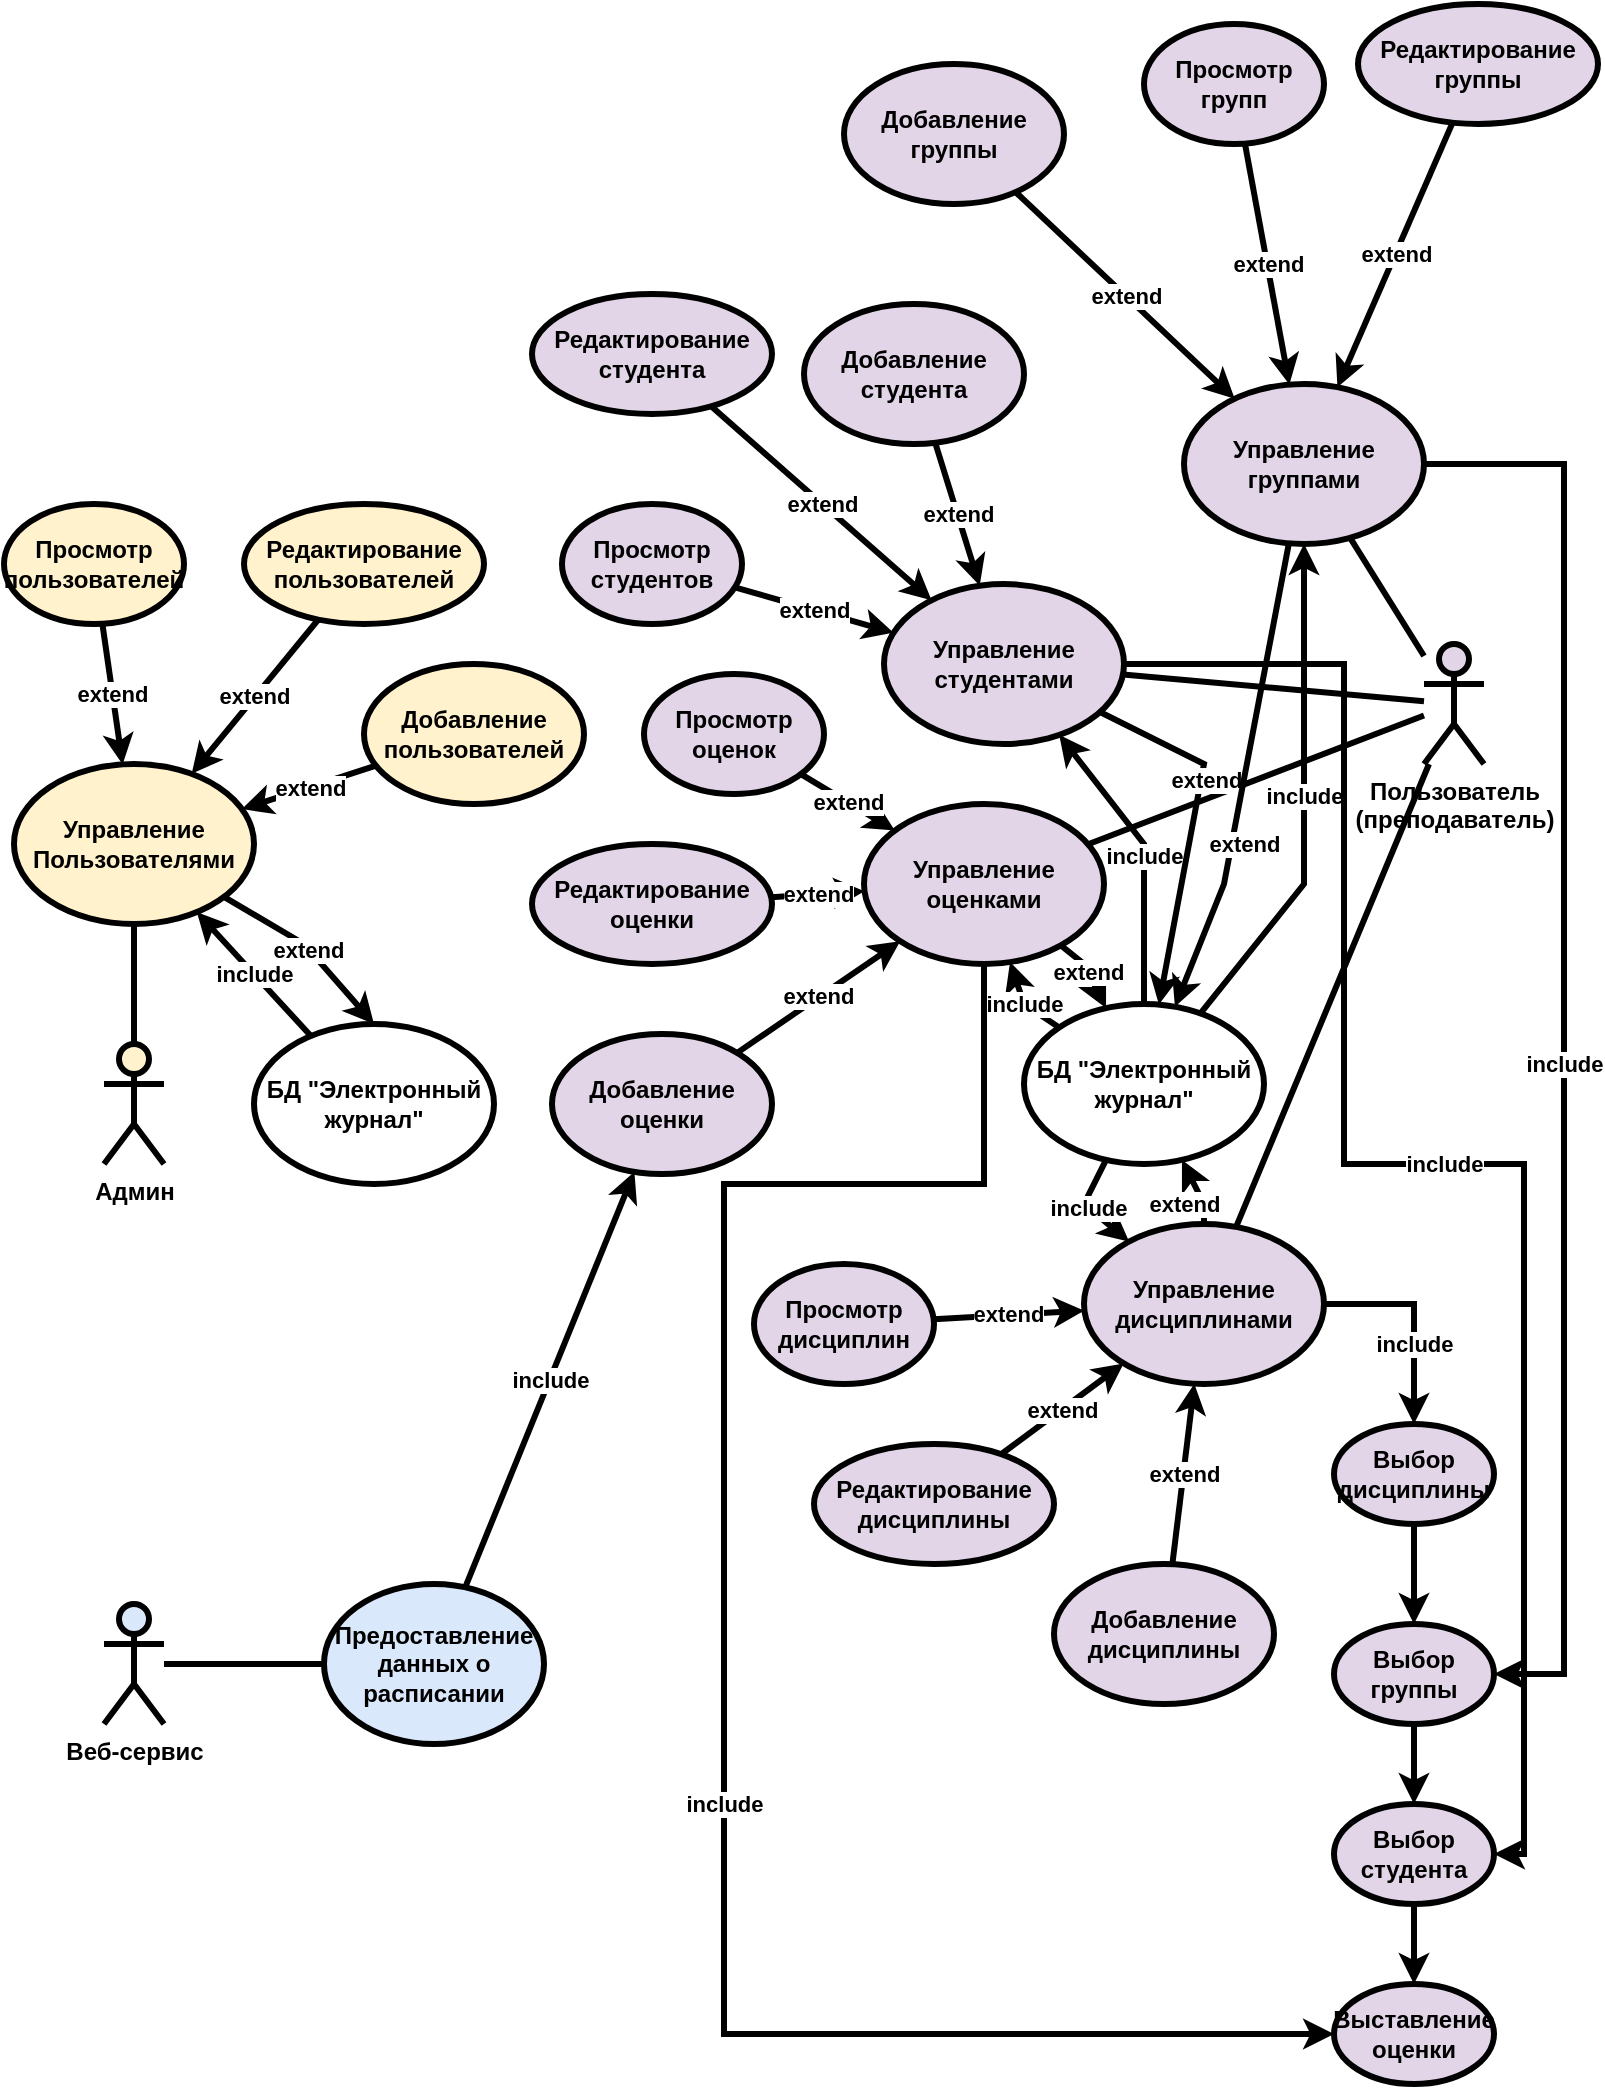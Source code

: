 <mxfile version="24.2.1" type="github">
  <diagram name="Страница — 1" id="sWE8JDKqMxTU_kem2LCD">
    <mxGraphModel dx="1678" dy="933" grid="1" gridSize="10" guides="1" tooltips="1" connect="1" arrows="1" fold="1" page="1" pageScale="1" pageWidth="827" pageHeight="1169" math="0" shadow="0">
      <root>
        <mxCell id="0" />
        <mxCell id="1" parent="0" />
        <mxCell id="yyG6dNRymgxT4dFkYv5_-1" value="Админ" style="shape=umlActor;verticalLabelPosition=bottom;verticalAlign=top;html=1;outlineConnect=0;align=center;labelBackgroundColor=none;fillColor=#fff2cc;strokeColor=#000000;strokeWidth=3;fontStyle=1" parent="1" vertex="1">
          <mxGeometry x="80" y="580" width="30" height="60" as="geometry" />
        </mxCell>
        <mxCell id="yyG6dNRymgxT4dFkYv5_-2" value="Пользователь&lt;br&gt;(преподаватель)" style="shape=umlActor;verticalLabelPosition=bottom;verticalAlign=top;html=1;outlineConnect=0;fillColor=#e1d5e7;strokeColor=#000000;strokeWidth=3;fontStyle=1" parent="1" vertex="1">
          <mxGeometry x="740" y="380" width="30" height="60" as="geometry" />
        </mxCell>
        <mxCell id="yyG6dNRymgxT4dFkYv5_-25" value="Управление дисциплинами" style="ellipse;whiteSpace=wrap;html=1;fillColor=#e1d5e7;strokeColor=#000000;strokeWidth=3;fontStyle=1" parent="1" vertex="1">
          <mxGeometry x="570" y="670" width="120" height="80" as="geometry" />
        </mxCell>
        <mxCell id="yyG6dNRymgxT4dFkYv5_-26" value="Управление группами" style="ellipse;whiteSpace=wrap;html=1;fillColor=#e1d5e7;strokeColor=#000000;strokeWidth=3;fontStyle=1" parent="1" vertex="1">
          <mxGeometry x="620" y="250" width="120" height="80" as="geometry" />
        </mxCell>
        <mxCell id="yyG6dNRymgxT4dFkYv5_-27" value="Управление студентами" style="ellipse;whiteSpace=wrap;html=1;fillColor=#e1d5e7;strokeColor=#000000;strokeWidth=3;fontStyle=1" parent="1" vertex="1">
          <mxGeometry x="470" y="350" width="120" height="80" as="geometry" />
        </mxCell>
        <mxCell id="yyG6dNRymgxT4dFkYv5_-28" value="Управление оценками" style="ellipse;whiteSpace=wrap;html=1;fillColor=#e1d5e7;strokeColor=#000000;strokeWidth=3;fontStyle=1" parent="1" vertex="1">
          <mxGeometry x="460" y="460" width="120" height="80" as="geometry" />
        </mxCell>
        <mxCell id="yyG6dNRymgxT4dFkYv5_-29" value="" style="endArrow=none;html=1;rounded=0;fillColor=#e1d5e7;strokeColor=#000000;strokeWidth=3;fontStyle=1" parent="1" source="yyG6dNRymgxT4dFkYv5_-26" target="yyG6dNRymgxT4dFkYv5_-2" edge="1">
          <mxGeometry width="50" height="50" relative="1" as="geometry">
            <mxPoint x="320" y="340" as="sourcePoint" />
            <mxPoint x="370" y="290" as="targetPoint" />
          </mxGeometry>
        </mxCell>
        <mxCell id="yyG6dNRymgxT4dFkYv5_-30" value="" style="endArrow=none;html=1;rounded=0;fillColor=#e1d5e7;strokeColor=#000000;strokeWidth=3;fontStyle=1" parent="1" source="yyG6dNRymgxT4dFkYv5_-27" target="yyG6dNRymgxT4dFkYv5_-2" edge="1">
          <mxGeometry width="50" height="50" relative="1" as="geometry">
            <mxPoint x="718" y="290" as="sourcePoint" />
            <mxPoint x="739" y="390" as="targetPoint" />
          </mxGeometry>
        </mxCell>
        <mxCell id="yyG6dNRymgxT4dFkYv5_-31" value="" style="endArrow=none;html=1;rounded=0;fillColor=#e1d5e7;strokeColor=#000000;strokeWidth=3;fontStyle=1" parent="1" source="yyG6dNRymgxT4dFkYv5_-28" target="yyG6dNRymgxT4dFkYv5_-2" edge="1">
          <mxGeometry width="50" height="50" relative="1" as="geometry">
            <mxPoint x="728" y="300" as="sourcePoint" />
            <mxPoint x="749" y="400" as="targetPoint" />
          </mxGeometry>
        </mxCell>
        <mxCell id="yyG6dNRymgxT4dFkYv5_-32" value="" style="endArrow=none;html=1;rounded=0;fillColor=#e1d5e7;strokeColor=#000000;strokeWidth=3;fontStyle=1" parent="1" source="yyG6dNRymgxT4dFkYv5_-25" target="yyG6dNRymgxT4dFkYv5_-2" edge="1">
          <mxGeometry width="50" height="50" relative="1" as="geometry">
            <mxPoint x="738" y="310" as="sourcePoint" />
            <mxPoint x="759" y="410" as="targetPoint" />
          </mxGeometry>
        </mxCell>
        <mxCell id="yyG6dNRymgxT4dFkYv5_-33" value="Добавление&lt;br&gt;дисциплины" style="ellipse;whiteSpace=wrap;html=1;fillColor=#e1d5e7;strokeColor=#000000;strokeWidth=3;fontStyle=1" parent="1" vertex="1">
          <mxGeometry x="555" y="840" width="110" height="70" as="geometry" />
        </mxCell>
        <mxCell id="yyG6dNRymgxT4dFkYv5_-34" value="Редактирование&lt;br&gt;дисциплины" style="ellipse;whiteSpace=wrap;html=1;fillColor=#e1d5e7;strokeColor=#000000;strokeWidth=3;fontStyle=1" parent="1" vertex="1">
          <mxGeometry x="435" y="780" width="120" height="60" as="geometry" />
        </mxCell>
        <mxCell id="yyG6dNRymgxT4dFkYv5_-35" value="Просмотр&lt;br&gt;дисциплин" style="ellipse;whiteSpace=wrap;html=1;fillColor=#e1d5e7;strokeColor=#000000;strokeWidth=3;fontStyle=1" parent="1" vertex="1">
          <mxGeometry x="405" y="690" width="90" height="60" as="geometry" />
        </mxCell>
        <mxCell id="yyG6dNRymgxT4dFkYv5_-36" value="Добавление оценки" style="ellipse;whiteSpace=wrap;html=1;fillColor=#e1d5e7;strokeColor=#000000;strokeWidth=3;fontStyle=1" parent="1" vertex="1">
          <mxGeometry x="304" y="575" width="110" height="70" as="geometry" />
        </mxCell>
        <mxCell id="yyG6dNRymgxT4dFkYv5_-37" value="Редактирование оценки" style="ellipse;whiteSpace=wrap;html=1;fillColor=#e1d5e7;strokeColor=#000000;strokeWidth=3;fontStyle=1" parent="1" vertex="1">
          <mxGeometry x="294" y="480" width="120" height="60" as="geometry" />
        </mxCell>
        <mxCell id="yyG6dNRymgxT4dFkYv5_-38" value="Просмотр оценок" style="ellipse;whiteSpace=wrap;html=1;fillColor=#e1d5e7;strokeColor=#000000;strokeWidth=3;fontStyle=1" parent="1" vertex="1">
          <mxGeometry x="350" y="395" width="90" height="60" as="geometry" />
        </mxCell>
        <mxCell id="yyG6dNRymgxT4dFkYv5_-39" value="Добавление студента" style="ellipse;whiteSpace=wrap;html=1;fillColor=#e1d5e7;strokeColor=#000000;strokeWidth=3;fontStyle=1" parent="1" vertex="1">
          <mxGeometry x="430" y="210" width="110" height="70" as="geometry" />
        </mxCell>
        <mxCell id="yyG6dNRymgxT4dFkYv5_-40" value="Редактирование студента" style="ellipse;whiteSpace=wrap;html=1;fillColor=#e1d5e7;strokeColor=#000000;strokeWidth=3;fontStyle=1" parent="1" vertex="1">
          <mxGeometry x="294" y="205" width="120" height="60" as="geometry" />
        </mxCell>
        <mxCell id="yyG6dNRymgxT4dFkYv5_-41" value="Просмотр студентов" style="ellipse;whiteSpace=wrap;html=1;fillColor=#e1d5e7;strokeColor=#000000;strokeWidth=3;fontStyle=1" parent="1" vertex="1">
          <mxGeometry x="309" y="310" width="90" height="60" as="geometry" />
        </mxCell>
        <mxCell id="yyG6dNRymgxT4dFkYv5_-42" value="Добавление группы" style="ellipse;whiteSpace=wrap;html=1;fillColor=#e1d5e7;strokeColor=#000000;strokeWidth=3;fontStyle=1" parent="1" vertex="1">
          <mxGeometry x="450" y="90" width="110" height="70" as="geometry" />
        </mxCell>
        <mxCell id="yyG6dNRymgxT4dFkYv5_-43" value="Редактирование группы" style="ellipse;whiteSpace=wrap;html=1;fillColor=#e1d5e7;strokeColor=#000000;strokeWidth=3;fontStyle=1" parent="1" vertex="1">
          <mxGeometry x="707" y="60" width="120" height="60" as="geometry" />
        </mxCell>
        <mxCell id="yyG6dNRymgxT4dFkYv5_-44" value="Просмотр групп" style="ellipse;whiteSpace=wrap;html=1;fillColor=#e1d5e7;strokeColor=#000000;strokeWidth=3;fontStyle=1" parent="1" vertex="1">
          <mxGeometry x="600" y="70" width="90" height="60" as="geometry" />
        </mxCell>
        <mxCell id="yyG6dNRymgxT4dFkYv5_-46" value="extend" style="endArrow=classic;html=1;rounded=0;fillColor=#e1d5e7;strokeColor=#000000;strokeWidth=3;fontStyle=1" parent="1" source="yyG6dNRymgxT4dFkYv5_-33" target="yyG6dNRymgxT4dFkYv5_-25" edge="1">
          <mxGeometry width="50" height="50" relative="1" as="geometry">
            <mxPoint x="270" y="490" as="sourcePoint" />
            <mxPoint x="320" y="440" as="targetPoint" />
          </mxGeometry>
        </mxCell>
        <mxCell id="yyG6dNRymgxT4dFkYv5_-47" value="extend" style="endArrow=classic;html=1;rounded=0;fillColor=#e1d5e7;strokeColor=#000000;strokeWidth=3;fontStyle=1" parent="1" source="yyG6dNRymgxT4dFkYv5_-34" target="yyG6dNRymgxT4dFkYv5_-25" edge="1">
          <mxGeometry width="50" height="50" relative="1" as="geometry">
            <mxPoint x="719" y="706" as="sourcePoint" />
            <mxPoint x="661" y="681" as="targetPoint" />
          </mxGeometry>
        </mxCell>
        <mxCell id="yyG6dNRymgxT4dFkYv5_-48" value="extend" style="endArrow=classic;html=1;rounded=0;fillColor=#e1d5e7;strokeColor=#000000;strokeWidth=3;fontStyle=1" parent="1" source="yyG6dNRymgxT4dFkYv5_-35" target="yyG6dNRymgxT4dFkYv5_-25" edge="1">
          <mxGeometry width="50" height="50" relative="1" as="geometry">
            <mxPoint x="729" y="716" as="sourcePoint" />
            <mxPoint x="671" y="691" as="targetPoint" />
          </mxGeometry>
        </mxCell>
        <mxCell id="yyG6dNRymgxT4dFkYv5_-49" value="extend" style="endArrow=classic;html=1;rounded=0;fillColor=#e1d5e7;strokeColor=#000000;strokeWidth=3;fontStyle=1" parent="1" source="yyG6dNRymgxT4dFkYv5_-36" target="yyG6dNRymgxT4dFkYv5_-28" edge="1">
          <mxGeometry width="50" height="50" relative="1" as="geometry">
            <mxPoint x="739" y="726" as="sourcePoint" />
            <mxPoint x="681" y="701" as="targetPoint" />
          </mxGeometry>
        </mxCell>
        <mxCell id="yyG6dNRymgxT4dFkYv5_-52" value="extend" style="endArrow=classic;html=1;rounded=0;fillColor=#e1d5e7;strokeColor=#000000;strokeWidth=3;fontStyle=1" parent="1" source="yyG6dNRymgxT4dFkYv5_-37" target="yyG6dNRymgxT4dFkYv5_-28" edge="1">
          <mxGeometry width="50" height="50" relative="1" as="geometry">
            <mxPoint x="427" y="592" as="sourcePoint" />
            <mxPoint x="513" y="545" as="targetPoint" />
          </mxGeometry>
        </mxCell>
        <mxCell id="yyG6dNRymgxT4dFkYv5_-53" value="extend" style="endArrow=classic;html=1;rounded=0;fillColor=#e1d5e7;strokeColor=#000000;strokeWidth=3;fontStyle=1" parent="1" source="yyG6dNRymgxT4dFkYv5_-38" target="yyG6dNRymgxT4dFkYv5_-28" edge="1">
          <mxGeometry width="50" height="50" relative="1" as="geometry">
            <mxPoint x="437" y="602" as="sourcePoint" />
            <mxPoint x="523" y="555" as="targetPoint" />
          </mxGeometry>
        </mxCell>
        <mxCell id="yyG6dNRymgxT4dFkYv5_-54" value="extend" style="endArrow=classic;html=1;rounded=0;fillColor=#e1d5e7;strokeColor=#000000;strokeWidth=3;fontStyle=1" parent="1" source="yyG6dNRymgxT4dFkYv5_-41" target="yyG6dNRymgxT4dFkYv5_-27" edge="1">
          <mxGeometry width="50" height="50" relative="1" as="geometry">
            <mxPoint x="447" y="612" as="sourcePoint" />
            <mxPoint x="533" y="565" as="targetPoint" />
          </mxGeometry>
        </mxCell>
        <mxCell id="yyG6dNRymgxT4dFkYv5_-55" value="extend" style="endArrow=classic;html=1;rounded=0;fillColor=#e1d5e7;strokeColor=#000000;strokeWidth=3;fontStyle=1" parent="1" source="yyG6dNRymgxT4dFkYv5_-40" target="yyG6dNRymgxT4dFkYv5_-27" edge="1">
          <mxGeometry width="50" height="50" relative="1" as="geometry">
            <mxPoint x="469" y="350" as="sourcePoint" />
            <mxPoint x="520" y="350" as="targetPoint" />
          </mxGeometry>
        </mxCell>
        <mxCell id="yyG6dNRymgxT4dFkYv5_-56" value="extend" style="endArrow=classic;html=1;rounded=0;fillColor=#e1d5e7;strokeColor=#000000;strokeWidth=3;fontStyle=1" parent="1" source="yyG6dNRymgxT4dFkYv5_-39" target="yyG6dNRymgxT4dFkYv5_-27" edge="1">
          <mxGeometry width="50" height="50" relative="1" as="geometry">
            <mxPoint x="479" y="360" as="sourcePoint" />
            <mxPoint x="530" y="360" as="targetPoint" />
          </mxGeometry>
        </mxCell>
        <mxCell id="yyG6dNRymgxT4dFkYv5_-57" value="extend" style="endArrow=classic;html=1;rounded=0;fillColor=#e1d5e7;strokeColor=#000000;strokeWidth=3;fontStyle=1" parent="1" source="yyG6dNRymgxT4dFkYv5_-42" target="yyG6dNRymgxT4dFkYv5_-26" edge="1">
          <mxGeometry width="50" height="50" relative="1" as="geometry">
            <mxPoint x="489" y="370" as="sourcePoint" />
            <mxPoint x="540" y="370" as="targetPoint" />
          </mxGeometry>
        </mxCell>
        <mxCell id="yyG6dNRymgxT4dFkYv5_-58" value="extend" style="endArrow=classic;html=1;rounded=0;fillColor=#e1d5e7;strokeColor=#000000;strokeWidth=3;fontStyle=1" parent="1" source="yyG6dNRymgxT4dFkYv5_-44" target="yyG6dNRymgxT4dFkYv5_-26" edge="1">
          <mxGeometry width="50" height="50" relative="1" as="geometry">
            <mxPoint x="499" y="380" as="sourcePoint" />
            <mxPoint x="550" y="380" as="targetPoint" />
          </mxGeometry>
        </mxCell>
        <mxCell id="yyG6dNRymgxT4dFkYv5_-59" value="extend" style="endArrow=classic;html=1;rounded=0;fillColor=#e1d5e7;strokeColor=#000000;strokeWidth=3;fontStyle=1" parent="1" source="yyG6dNRymgxT4dFkYv5_-43" target="yyG6dNRymgxT4dFkYv5_-26" edge="1">
          <mxGeometry width="50" height="50" relative="1" as="geometry">
            <mxPoint x="509" y="390" as="sourcePoint" />
            <mxPoint x="560" y="390" as="targetPoint" />
          </mxGeometry>
        </mxCell>
        <mxCell id="yyG6dNRymgxT4dFkYv5_-71" value="Выбор дисциплины" style="ellipse;whiteSpace=wrap;html=1;labelBackgroundColor=none;fillColor=#e1d5e7;strokeColor=#000000;strokeWidth=3;fontStyle=1" parent="1" vertex="1">
          <mxGeometry x="695" y="770" width="80" height="50" as="geometry" />
        </mxCell>
        <mxCell id="yyG6dNRymgxT4dFkYv5_-72" value="Выбор группы" style="ellipse;whiteSpace=wrap;html=1;labelBackgroundColor=none;fillColor=#e1d5e7;strokeColor=#000000;strokeWidth=3;fontStyle=1" parent="1" vertex="1">
          <mxGeometry x="695" y="870" width="80" height="50" as="geometry" />
        </mxCell>
        <mxCell id="yyG6dNRymgxT4dFkYv5_-73" value="" style="edgeStyle=orthogonalEdgeStyle;rounded=0;orthogonalLoop=1;jettySize=auto;html=1;fillColor=#e1d5e7;strokeColor=#000000;strokeWidth=3;fontStyle=1" parent="1" source="yyG6dNRymgxT4dFkYv5_-74" target="yyG6dNRymgxT4dFkYv5_-75" edge="1">
          <mxGeometry relative="1" as="geometry" />
        </mxCell>
        <mxCell id="yyG6dNRymgxT4dFkYv5_-74" value="Выбор студента" style="ellipse;whiteSpace=wrap;html=1;labelBackgroundColor=none;fillColor=#e1d5e7;strokeColor=#000000;strokeWidth=3;fontStyle=1" parent="1" vertex="1">
          <mxGeometry x="695" y="960" width="80" height="50" as="geometry" />
        </mxCell>
        <mxCell id="yyG6dNRymgxT4dFkYv5_-75" value="Выставление оценки" style="ellipse;whiteSpace=wrap;html=1;labelBackgroundColor=none;fillColor=#e1d5e7;strokeColor=#000000;strokeWidth=3;fontStyle=1" parent="1" vertex="1">
          <mxGeometry x="695" y="1050" width="80" height="50" as="geometry" />
        </mxCell>
        <mxCell id="yyG6dNRymgxT4dFkYv5_-76" value="" style="endArrow=classic;html=1;rounded=0;fillColor=#e1d5e7;strokeColor=#000000;strokeWidth=3;fontStyle=1" parent="1" source="yyG6dNRymgxT4dFkYv5_-71" target="yyG6dNRymgxT4dFkYv5_-72" edge="1">
          <mxGeometry width="50" height="50" relative="1" as="geometry">
            <mxPoint x="410" y="790" as="sourcePoint" />
            <mxPoint x="460" y="740" as="targetPoint" />
          </mxGeometry>
        </mxCell>
        <mxCell id="yyG6dNRymgxT4dFkYv5_-77" value="" style="endArrow=classic;html=1;rounded=0;fillColor=#e1d5e7;strokeColor=#000000;strokeWidth=3;fontStyle=1" parent="1" source="yyG6dNRymgxT4dFkYv5_-72" target="yyG6dNRymgxT4dFkYv5_-74" edge="1">
          <mxGeometry width="50" height="50" relative="1" as="geometry">
            <mxPoint x="217" y="730" as="sourcePoint" />
            <mxPoint x="219" y="700" as="targetPoint" />
          </mxGeometry>
        </mxCell>
        <mxCell id="yyG6dNRymgxT4dFkYv5_-79" value="Управление Пользователями" style="ellipse;whiteSpace=wrap;html=1;fillColor=#fff2cc;strokeColor=#000000;strokeWidth=3;fontStyle=1" parent="1" vertex="1">
          <mxGeometry x="35" y="440" width="120" height="80" as="geometry" />
        </mxCell>
        <mxCell id="yyG6dNRymgxT4dFkYv5_-82" value="Добавление пользователей" style="ellipse;whiteSpace=wrap;html=1;fillColor=#fff2cc;strokeColor=#000000;strokeWidth=3;fontStyle=1" parent="1" vertex="1">
          <mxGeometry x="210" y="390" width="110" height="70" as="geometry" />
        </mxCell>
        <mxCell id="yyG6dNRymgxT4dFkYv5_-83" value="Редактирование пользователей" style="ellipse;whiteSpace=wrap;html=1;fillColor=#fff2cc;strokeColor=#000000;strokeWidth=3;fontStyle=1" parent="1" vertex="1">
          <mxGeometry x="150" y="310" width="120" height="60" as="geometry" />
        </mxCell>
        <mxCell id="yyG6dNRymgxT4dFkYv5_-84" value="Просмотр пользователей" style="ellipse;whiteSpace=wrap;html=1;fillColor=#fff2cc;strokeColor=#000000;strokeWidth=3;fontStyle=1" parent="1" vertex="1">
          <mxGeometry x="30" y="310" width="90" height="60" as="geometry" />
        </mxCell>
        <mxCell id="yyG6dNRymgxT4dFkYv5_-88" value="extend" style="endArrow=classic;html=1;rounded=0;fillColor=#fff2cc;strokeColor=#000000;strokeWidth=3;fontStyle=1" parent="1" source="yyG6dNRymgxT4dFkYv5_-84" target="yyG6dNRymgxT4dFkYv5_-79" edge="1">
          <mxGeometry width="50" height="50" relative="1" as="geometry">
            <mxPoint x="270" y="490" as="sourcePoint" />
            <mxPoint x="320" y="440" as="targetPoint" />
          </mxGeometry>
        </mxCell>
        <mxCell id="yyG6dNRymgxT4dFkYv5_-89" value="extend" style="endArrow=classic;html=1;rounded=0;fillColor=#fff2cc;strokeColor=#000000;strokeWidth=3;fontStyle=1" parent="1" source="yyG6dNRymgxT4dFkYv5_-83" target="yyG6dNRymgxT4dFkYv5_-79" edge="1">
          <mxGeometry width="50" height="50" relative="1" as="geometry">
            <mxPoint x="89" y="380" as="sourcePoint" />
            <mxPoint x="99" y="450" as="targetPoint" />
          </mxGeometry>
        </mxCell>
        <mxCell id="yyG6dNRymgxT4dFkYv5_-90" value="extend" style="endArrow=classic;html=1;rounded=0;fillColor=#fff2cc;strokeColor=#000000;strokeWidth=3;fontStyle=1" parent="1" source="yyG6dNRymgxT4dFkYv5_-82" target="yyG6dNRymgxT4dFkYv5_-79" edge="1">
          <mxGeometry width="50" height="50" relative="1" as="geometry">
            <mxPoint x="197" y="378" as="sourcePoint" />
            <mxPoint x="134" y="455" as="targetPoint" />
          </mxGeometry>
        </mxCell>
        <mxCell id="yyG6dNRymgxT4dFkYv5_-91" value="Веб-сервис" style="shape=umlActor;verticalLabelPosition=bottom;verticalAlign=top;html=1;outlineConnect=0;fillColor=#dae8fc;strokeColor=#000000;strokeWidth=3;fontStyle=1" parent="1" vertex="1">
          <mxGeometry x="80" y="860" width="30" height="60" as="geometry" />
        </mxCell>
        <mxCell id="yyG6dNRymgxT4dFkYv5_-92" value="Предоставление данных о расписании" style="ellipse;whiteSpace=wrap;html=1;fillColor=#dae8fc;strokeColor=#000000;strokeWidth=3;fontStyle=1" parent="1" vertex="1">
          <mxGeometry x="190" y="850" width="110" height="80" as="geometry" />
        </mxCell>
        <mxCell id="yyG6dNRymgxT4dFkYv5_-95" value="" style="endArrow=none;html=1;rounded=0;fillColor=#fff2cc;strokeColor=#000000;strokeWidth=3;fontStyle=1" parent="1" source="yyG6dNRymgxT4dFkYv5_-1" target="yyG6dNRymgxT4dFkYv5_-79" edge="1">
          <mxGeometry width="50" height="50" relative="1" as="geometry">
            <mxPoint x="270" y="730" as="sourcePoint" />
            <mxPoint x="320" y="680" as="targetPoint" />
          </mxGeometry>
        </mxCell>
        <mxCell id="yyG6dNRymgxT4dFkYv5_-97" value="" style="endArrow=none;html=1;rounded=0;fillColor=#dae8fc;strokeColor=#000000;strokeWidth=3;fontStyle=1" parent="1" source="yyG6dNRymgxT4dFkYv5_-92" target="yyG6dNRymgxT4dFkYv5_-91" edge="1">
          <mxGeometry width="50" height="50" relative="1" as="geometry">
            <mxPoint x="270" y="730" as="sourcePoint" />
            <mxPoint x="320" y="680" as="targetPoint" />
          </mxGeometry>
        </mxCell>
        <mxCell id="yyG6dNRymgxT4dFkYv5_-98" value="include" style="endArrow=classic;html=1;rounded=0;fillColor=#dae8fc;strokeColor=#000000;strokeWidth=3;fontStyle=1" parent="1" source="yyG6dNRymgxT4dFkYv5_-92" target="yyG6dNRymgxT4dFkYv5_-36" edge="1">
          <mxGeometry width="50" height="50" relative="1" as="geometry">
            <mxPoint x="270" y="730" as="sourcePoint" />
            <mxPoint x="320" y="680" as="targetPoint" />
          </mxGeometry>
        </mxCell>
        <mxCell id="yyG6dNRymgxT4dFkYv5_-99" value="БД &quot;Электронный журнал&quot;" style="ellipse;whiteSpace=wrap;html=1;strokeWidth=3;strokeColor=#000000;fontStyle=1" parent="1" vertex="1">
          <mxGeometry x="155" y="570" width="120" height="80" as="geometry" />
        </mxCell>
        <mxCell id="2oRsdtSgRCiBMitu1Z4b-1" value="include" style="endArrow=classic;html=1;rounded=0;strokeWidth=3;strokeColor=#000000;fontStyle=1" parent="1" source="yyG6dNRymgxT4dFkYv5_-99" target="yyG6dNRymgxT4dFkYv5_-79" edge="1">
          <mxGeometry width="50" height="50" relative="1" as="geometry">
            <mxPoint x="390" y="550" as="sourcePoint" />
            <mxPoint x="440" y="500" as="targetPoint" />
          </mxGeometry>
        </mxCell>
        <mxCell id="2oRsdtSgRCiBMitu1Z4b-2" value="extend" style="endArrow=classic;html=1;rounded=0;entryX=0.5;entryY=0;entryDx=0;entryDy=0;strokeWidth=3;strokeColor=#000000;fontStyle=1" parent="1" source="yyG6dNRymgxT4dFkYv5_-79" target="yyG6dNRymgxT4dFkYv5_-99" edge="1">
          <mxGeometry width="50" height="50" relative="1" as="geometry">
            <mxPoint x="390" y="550" as="sourcePoint" />
            <mxPoint x="440" y="500" as="targetPoint" />
            <Array as="points">
              <mxPoint x="180" y="530" />
            </Array>
          </mxGeometry>
        </mxCell>
        <mxCell id="2oRsdtSgRCiBMitu1Z4b-4" value="БД &quot;Электронный журнал&quot;" style="ellipse;whiteSpace=wrap;html=1;strokeWidth=3;strokeColor=#000000;fontStyle=1" parent="1" vertex="1">
          <mxGeometry x="540" y="560" width="120" height="80" as="geometry" />
        </mxCell>
        <mxCell id="2oRsdtSgRCiBMitu1Z4b-5" value="include" style="endArrow=classic;html=1;rounded=0;strokeWidth=3;strokeColor=#000000;fontStyle=1" parent="1" source="2oRsdtSgRCiBMitu1Z4b-4" target="yyG6dNRymgxT4dFkYv5_-25" edge="1">
          <mxGeometry width="50" height="50" relative="1" as="geometry">
            <mxPoint x="400" y="570" as="sourcePoint" />
            <mxPoint x="450" y="520" as="targetPoint" />
            <Array as="points">
              <mxPoint x="570" y="660" />
            </Array>
          </mxGeometry>
        </mxCell>
        <mxCell id="2oRsdtSgRCiBMitu1Z4b-6" value="include" style="endArrow=classic;html=1;rounded=0;strokeWidth=3;strokeColor=#000000;fontStyle=1" parent="1" source="2oRsdtSgRCiBMitu1Z4b-4" target="yyG6dNRymgxT4dFkYv5_-28" edge="1">
          <mxGeometry width="50" height="50" relative="1" as="geometry">
            <mxPoint x="400" y="570" as="sourcePoint" />
            <mxPoint x="450" y="520" as="targetPoint" />
            <Array as="points">
              <mxPoint x="540" y="560" />
            </Array>
          </mxGeometry>
        </mxCell>
        <mxCell id="2oRsdtSgRCiBMitu1Z4b-7" value="include" style="endArrow=classic;html=1;rounded=0;strokeWidth=3;strokeColor=#000000;fontStyle=1" parent="1" source="2oRsdtSgRCiBMitu1Z4b-4" target="yyG6dNRymgxT4dFkYv5_-27" edge="1">
          <mxGeometry width="50" height="50" relative="1" as="geometry">
            <mxPoint x="400" y="570" as="sourcePoint" />
            <mxPoint x="450" y="520" as="targetPoint" />
            <Array as="points">
              <mxPoint x="600" y="480" />
            </Array>
          </mxGeometry>
        </mxCell>
        <mxCell id="2oRsdtSgRCiBMitu1Z4b-8" value="include" style="endArrow=classic;html=1;rounded=0;strokeWidth=3;strokeColor=#000000;fontStyle=1" parent="1" source="2oRsdtSgRCiBMitu1Z4b-4" target="yyG6dNRymgxT4dFkYv5_-26" edge="1">
          <mxGeometry width="50" height="50" relative="1" as="geometry">
            <mxPoint x="613" y="555" as="sourcePoint" />
            <mxPoint x="568" y="436" as="targetPoint" />
            <Array as="points">
              <mxPoint x="680" y="500" />
            </Array>
          </mxGeometry>
        </mxCell>
        <mxCell id="UsGJ4cOkLN75060vOc6M-1" value="extend" style="endArrow=classic;html=1;rounded=0;strokeWidth=3;strokeColor=#000000;fontStyle=1" parent="1" source="yyG6dNRymgxT4dFkYv5_-28" target="2oRsdtSgRCiBMitu1Z4b-4" edge="1">
          <mxGeometry width="50" height="50" relative="1" as="geometry">
            <mxPoint x="150" y="516" as="sourcePoint" />
            <mxPoint x="225" y="580" as="targetPoint" />
            <Array as="points">
              <mxPoint x="570" y="540" />
            </Array>
          </mxGeometry>
        </mxCell>
        <mxCell id="UsGJ4cOkLN75060vOc6M-2" value="extend" style="endArrow=classic;html=1;rounded=0;strokeWidth=3;strokeColor=#000000;fontStyle=1" parent="1" source="yyG6dNRymgxT4dFkYv5_-27" target="2oRsdtSgRCiBMitu1Z4b-4" edge="1">
          <mxGeometry x="-0.271" y="2" width="50" height="50" relative="1" as="geometry">
            <mxPoint x="578" y="534" as="sourcePoint" />
            <mxPoint x="599" y="571" as="targetPoint" />
            <Array as="points">
              <mxPoint x="630" y="440" />
            </Array>
            <mxPoint as="offset" />
          </mxGeometry>
        </mxCell>
        <mxCell id="UsGJ4cOkLN75060vOc6M-3" value="extend" style="endArrow=classic;html=1;rounded=0;strokeWidth=3;strokeColor=#000000;fontStyle=1" parent="1" source="yyG6dNRymgxT4dFkYv5_-26" target="2oRsdtSgRCiBMitu1Z4b-4" edge="1">
          <mxGeometry x="0.268" y="6" width="50" height="50" relative="1" as="geometry">
            <mxPoint x="590" y="422" as="sourcePoint" />
            <mxPoint x="615" y="570" as="targetPoint" />
            <Array as="points">
              <mxPoint x="640" y="500" />
            </Array>
            <mxPoint as="offset" />
          </mxGeometry>
        </mxCell>
        <mxCell id="UsGJ4cOkLN75060vOc6M-4" value="extend" style="endArrow=classic;html=1;rounded=0;strokeWidth=3;strokeColor=#000000;fontStyle=1" parent="1" source="yyG6dNRymgxT4dFkYv5_-25" target="2oRsdtSgRCiBMitu1Z4b-4" edge="1">
          <mxGeometry x="-0.16" y="9" width="50" height="50" relative="1" as="geometry">
            <mxPoint x="578" y="534" as="sourcePoint" />
            <mxPoint x="599" y="571" as="targetPoint" />
            <Array as="points">
              <mxPoint x="630" y="660" />
            </Array>
            <mxPoint as="offset" />
          </mxGeometry>
        </mxCell>
        <mxCell id="CpdmFCiGaCwGro_d9C9n-1" value="include" style="edgeStyle=orthogonalEdgeStyle;rounded=0;orthogonalLoop=1;jettySize=auto;html=1;fillColor=#e1d5e7;strokeColor=#000000;strokeWidth=3;fontStyle=1" parent="1" source="yyG6dNRymgxT4dFkYv5_-25" target="yyG6dNRymgxT4dFkYv5_-71" edge="1">
          <mxGeometry x="0.238" relative="1" as="geometry">
            <mxPoint x="745" y="1020" as="sourcePoint" />
            <mxPoint x="745" y="1060" as="targetPoint" />
            <Array as="points">
              <mxPoint x="735" y="710" />
            </Array>
            <mxPoint as="offset" />
          </mxGeometry>
        </mxCell>
        <mxCell id="CpdmFCiGaCwGro_d9C9n-2" value="include" style="edgeStyle=orthogonalEdgeStyle;rounded=0;orthogonalLoop=1;jettySize=auto;html=1;fillColor=#e1d5e7;strokeColor=#000000;strokeWidth=3;fontStyle=1" parent="1" source="yyG6dNRymgxT4dFkYv5_-26" target="yyG6dNRymgxT4dFkYv5_-72" edge="1">
          <mxGeometry x="0.042" relative="1" as="geometry">
            <mxPoint x="700" y="720" as="sourcePoint" />
            <mxPoint x="745" y="780" as="targetPoint" />
            <Array as="points">
              <mxPoint x="810" y="290" />
              <mxPoint x="810" y="895" />
            </Array>
            <mxPoint as="offset" />
          </mxGeometry>
        </mxCell>
        <mxCell id="CpdmFCiGaCwGro_d9C9n-4" value="include" style="edgeStyle=orthogonalEdgeStyle;rounded=0;orthogonalLoop=1;jettySize=auto;html=1;fillColor=#e1d5e7;strokeColor=#000000;strokeWidth=3;fontStyle=1" parent="1" source="yyG6dNRymgxT4dFkYv5_-27" target="yyG6dNRymgxT4dFkYv5_-74" edge="1">
          <mxGeometry x="0.012" relative="1" as="geometry">
            <mxPoint x="700" y="720" as="sourcePoint" />
            <mxPoint x="745" y="780" as="targetPoint" />
            <Array as="points">
              <mxPoint x="700" y="390" />
              <mxPoint x="700" y="640" />
              <mxPoint x="790" y="640" />
              <mxPoint x="790" y="985" />
            </Array>
            <mxPoint as="offset" />
          </mxGeometry>
        </mxCell>
        <mxCell id="CpdmFCiGaCwGro_d9C9n-5" value="include" style="edgeStyle=orthogonalEdgeStyle;rounded=0;orthogonalLoop=1;jettySize=auto;html=1;fillColor=#e1d5e7;strokeColor=#000000;strokeWidth=3;fontStyle=1" parent="1" source="yyG6dNRymgxT4dFkYv5_-28" target="yyG6dNRymgxT4dFkYv5_-75" edge="1">
          <mxGeometry x="0.134" relative="1" as="geometry">
            <mxPoint x="710" y="730" as="sourcePoint" />
            <mxPoint x="755" y="790" as="targetPoint" />
            <Array as="points">
              <mxPoint x="520" y="650" />
              <mxPoint x="390" y="650" />
              <mxPoint x="390" y="1075" />
            </Array>
            <mxPoint as="offset" />
          </mxGeometry>
        </mxCell>
      </root>
    </mxGraphModel>
  </diagram>
</mxfile>
